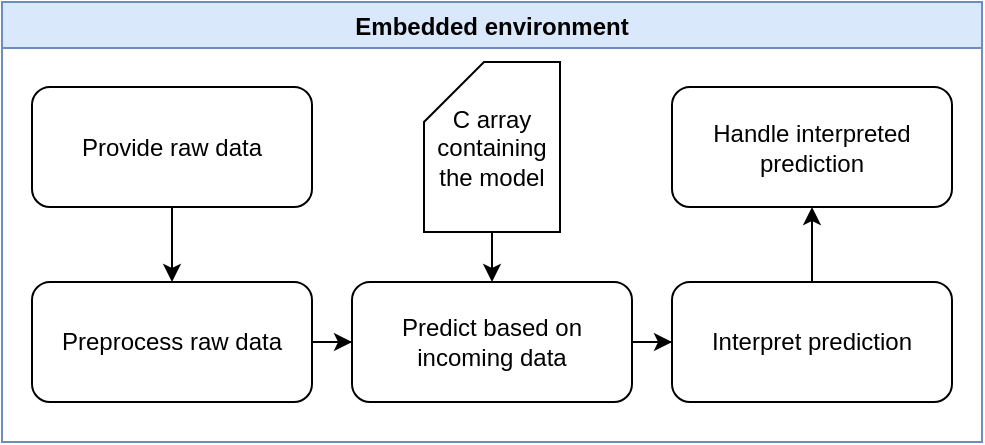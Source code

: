 <mxfile version="17.4.2" type="device"><diagram id="779LaFA3070-WTtFRIFb" name="Page-1"><mxGraphModel dx="813" dy="499" grid="1" gridSize="10" guides="1" tooltips="1" connect="1" arrows="1" fold="1" page="1" pageScale="1" pageWidth="850" pageHeight="1100" math="0" shadow="0"><root><mxCell id="0"/><mxCell id="1" parent="0"/><mxCell id="2cTdRwFI-IkK8HebYn9m-6" value="Embedded environment" style="swimlane;fillColor=#dae8fc;strokeColor=#6c8ebf;" parent="1" vertex="1"><mxGeometry x="180" y="390" width="490" height="220" as="geometry"/></mxCell><mxCell id="2cTdRwFI-IkK8HebYn9m-18" value="" style="edgeStyle=orthogonalEdgeStyle;rounded=0;orthogonalLoop=1;jettySize=auto;html=1;exitX=0.5;exitY=1;exitDx=0;exitDy=0;" parent="2cTdRwFI-IkK8HebYn9m-6" source="2cTdRwFI-IkK8HebYn9m-12" target="2cTdRwFI-IkK8HebYn9m-13" edge="1"><mxGeometry relative="1" as="geometry"><Array as="points"><mxPoint x="85" y="112.5"/><mxPoint x="85" y="112.5"/></Array></mxGeometry></mxCell><mxCell id="2cTdRwFI-IkK8HebYn9m-12" value="Provide raw data" style="rounded=1;whiteSpace=wrap;html=1;" parent="2cTdRwFI-IkK8HebYn9m-6" vertex="1"><mxGeometry x="15" y="42.5" width="140" height="60" as="geometry"/></mxCell><mxCell id="2cTdRwFI-IkK8HebYn9m-19" value="" style="edgeStyle=orthogonalEdgeStyle;rounded=0;orthogonalLoop=1;jettySize=auto;html=1;" parent="2cTdRwFI-IkK8HebYn9m-6" source="2cTdRwFI-IkK8HebYn9m-13" target="2cTdRwFI-IkK8HebYn9m-14" edge="1"><mxGeometry relative="1" as="geometry"/></mxCell><mxCell id="2cTdRwFI-IkK8HebYn9m-13" value="Preprocess raw data" style="rounded=1;whiteSpace=wrap;html=1;" parent="2cTdRwFI-IkK8HebYn9m-6" vertex="1"><mxGeometry x="15" y="140" width="140" height="60" as="geometry"/></mxCell><mxCell id="2cTdRwFI-IkK8HebYn9m-20" value="" style="edgeStyle=orthogonalEdgeStyle;rounded=0;orthogonalLoop=1;jettySize=auto;html=1;" parent="2cTdRwFI-IkK8HebYn9m-6" source="2cTdRwFI-IkK8HebYn9m-14" target="2cTdRwFI-IkK8HebYn9m-15" edge="1"><mxGeometry relative="1" as="geometry"/></mxCell><mxCell id="2cTdRwFI-IkK8HebYn9m-14" value="Predict based on incoming data" style="rounded=1;whiteSpace=wrap;html=1;" parent="2cTdRwFI-IkK8HebYn9m-6" vertex="1"><mxGeometry x="175" y="140" width="140" height="60" as="geometry"/></mxCell><mxCell id="2cTdRwFI-IkK8HebYn9m-24" value="" style="edgeStyle=orthogonalEdgeStyle;rounded=0;orthogonalLoop=1;jettySize=auto;html=1;" parent="2cTdRwFI-IkK8HebYn9m-6" source="2cTdRwFI-IkK8HebYn9m-15" target="2cTdRwFI-IkK8HebYn9m-16" edge="1"><mxGeometry relative="1" as="geometry"/></mxCell><mxCell id="2cTdRwFI-IkK8HebYn9m-15" value="Interpret prediction" style="rounded=1;whiteSpace=wrap;html=1;" parent="2cTdRwFI-IkK8HebYn9m-6" vertex="1"><mxGeometry x="335" y="140" width="140" height="60" as="geometry"/></mxCell><mxCell id="2cTdRwFI-IkK8HebYn9m-16" value="Handle interpreted prediction" style="rounded=1;whiteSpace=wrap;html=1;" parent="2cTdRwFI-IkK8HebYn9m-6" vertex="1"><mxGeometry x="335" y="42.5" width="140" height="60" as="geometry"/></mxCell><mxCell id="Sl4lvgqLP7FDiEBr82AF-5" value="&lt;span&gt;C array containing the model&lt;/span&gt;" style="shape=card;whiteSpace=wrap;html=1;" vertex="1" parent="2cTdRwFI-IkK8HebYn9m-6"><mxGeometry x="211" y="30" width="68" height="85" as="geometry"/></mxCell><mxCell id="2cTdRwFI-IkK8HebYn9m-21" value="" style="edgeStyle=orthogonalEdgeStyle;rounded=0;orthogonalLoop=1;jettySize=auto;html=1;exitX=0.5;exitY=1;exitDx=0;exitDy=0;exitPerimeter=0;" parent="2cTdRwFI-IkK8HebYn9m-6" source="Sl4lvgqLP7FDiEBr82AF-5" target="2cTdRwFI-IkK8HebYn9m-14" edge="1"><mxGeometry relative="1" as="geometry"><Array as="points"><mxPoint x="245" y="122.5"/><mxPoint x="245" y="122.5"/></Array></mxGeometry></mxCell></root></mxGraphModel></diagram></mxfile>